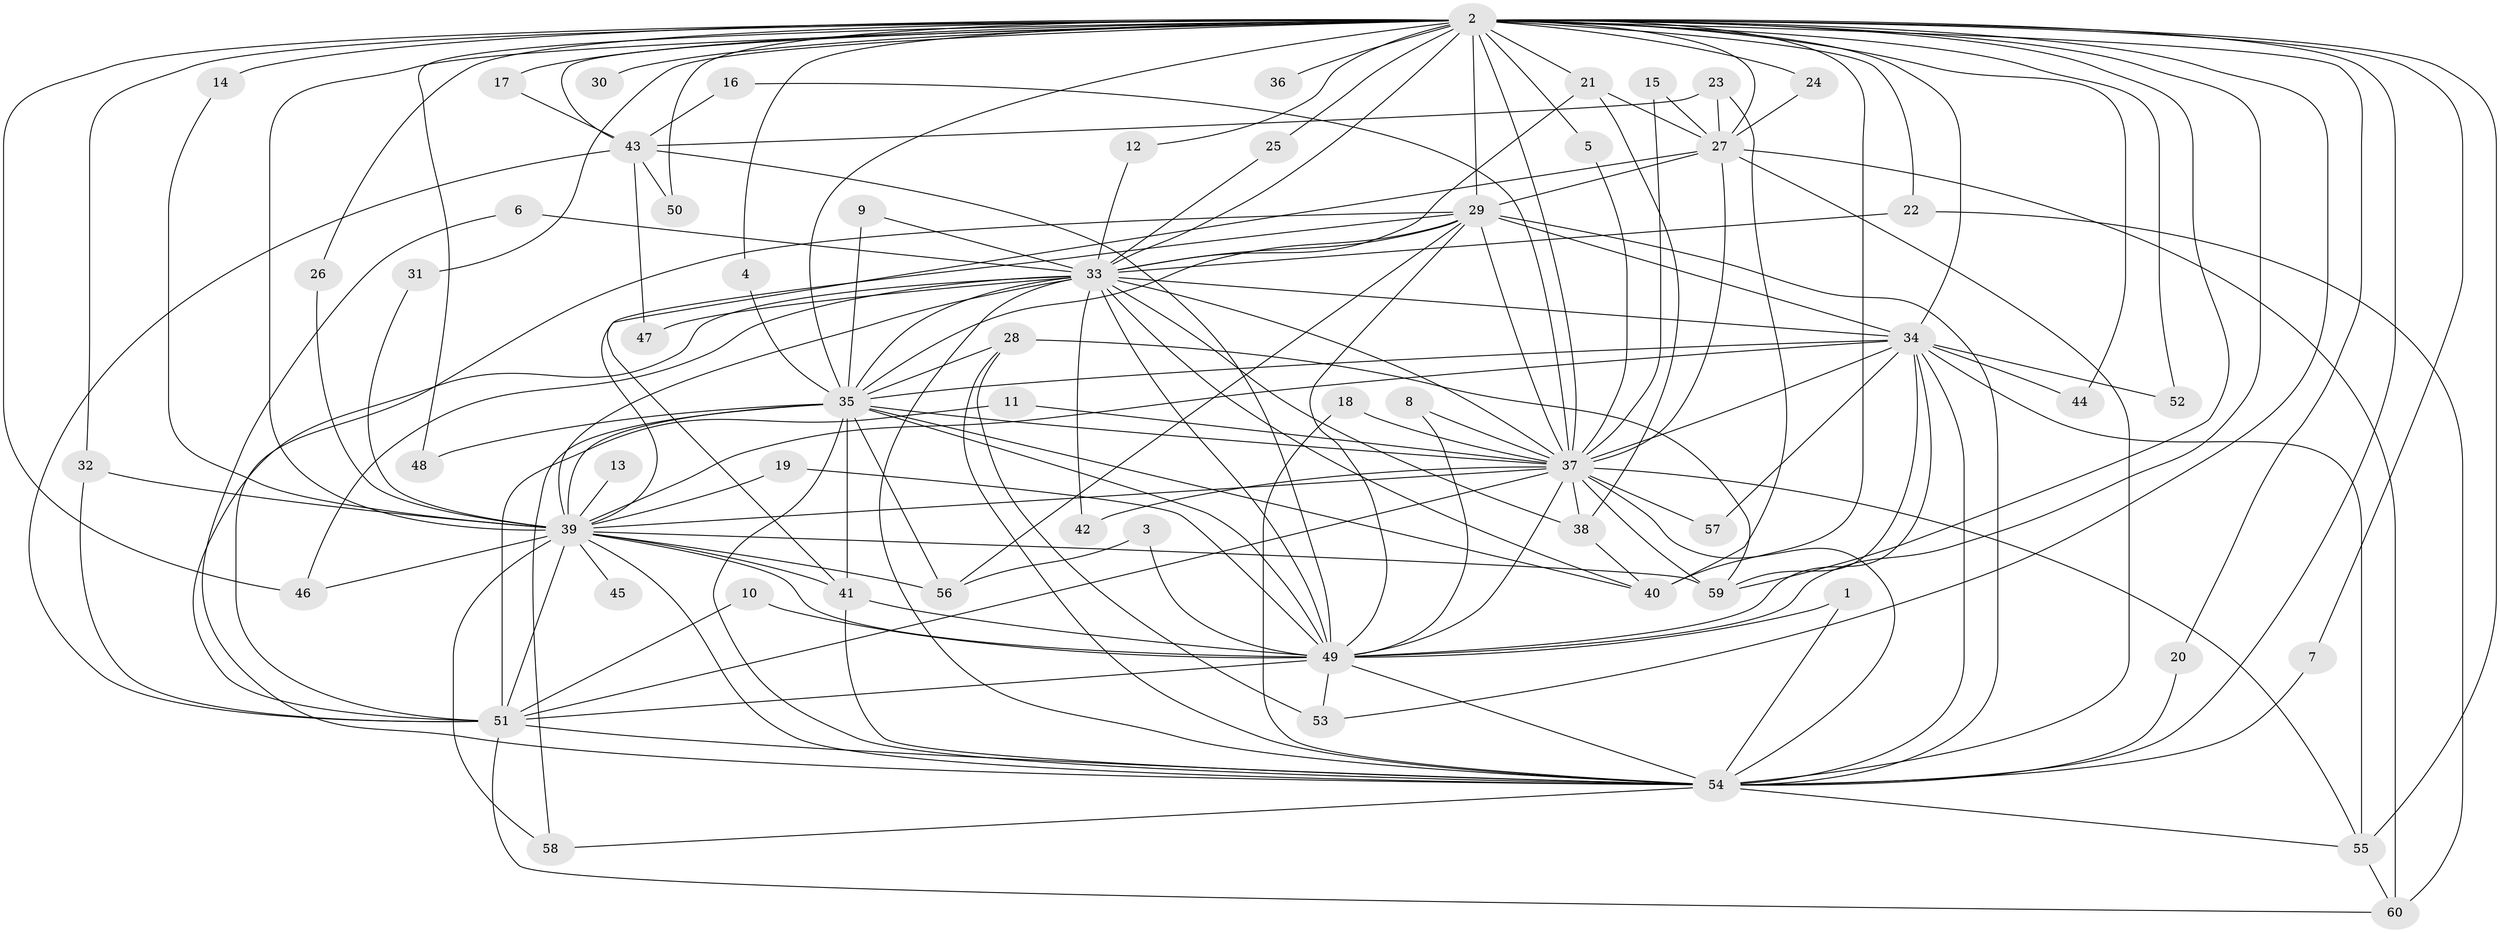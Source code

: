 // original degree distribution, {30: 0.00847457627118644, 26: 0.00847457627118644, 25: 0.00847457627118644, 16: 0.00847457627118644, 28: 0.00847457627118644, 21: 0.01694915254237288, 19: 0.00847457627118644, 13: 0.00847457627118644, 27: 0.00847457627118644, 2: 0.5677966101694916, 3: 0.2033898305084746, 7: 0.01694915254237288, 6: 0.00847457627118644, 4: 0.0847457627118644, 10: 0.01694915254237288, 5: 0.01694915254237288}
// Generated by graph-tools (version 1.1) at 2025/25/03/09/25 03:25:53]
// undirected, 60 vertices, 161 edges
graph export_dot {
graph [start="1"]
  node [color=gray90,style=filled];
  1;
  2;
  3;
  4;
  5;
  6;
  7;
  8;
  9;
  10;
  11;
  12;
  13;
  14;
  15;
  16;
  17;
  18;
  19;
  20;
  21;
  22;
  23;
  24;
  25;
  26;
  27;
  28;
  29;
  30;
  31;
  32;
  33;
  34;
  35;
  36;
  37;
  38;
  39;
  40;
  41;
  42;
  43;
  44;
  45;
  46;
  47;
  48;
  49;
  50;
  51;
  52;
  53;
  54;
  55;
  56;
  57;
  58;
  59;
  60;
  1 -- 49 [weight=1.0];
  1 -- 54 [weight=1.0];
  2 -- 4 [weight=1.0];
  2 -- 5 [weight=1.0];
  2 -- 7 [weight=1.0];
  2 -- 12 [weight=1.0];
  2 -- 14 [weight=3.0];
  2 -- 17 [weight=1.0];
  2 -- 20 [weight=1.0];
  2 -- 21 [weight=2.0];
  2 -- 22 [weight=1.0];
  2 -- 24 [weight=1.0];
  2 -- 25 [weight=1.0];
  2 -- 26 [weight=1.0];
  2 -- 27 [weight=1.0];
  2 -- 29 [weight=2.0];
  2 -- 30 [weight=2.0];
  2 -- 31 [weight=1.0];
  2 -- 32 [weight=1.0];
  2 -- 33 [weight=2.0];
  2 -- 34 [weight=2.0];
  2 -- 35 [weight=2.0];
  2 -- 36 [weight=2.0];
  2 -- 37 [weight=3.0];
  2 -- 39 [weight=2.0];
  2 -- 40 [weight=3.0];
  2 -- 43 [weight=2.0];
  2 -- 44 [weight=1.0];
  2 -- 46 [weight=1.0];
  2 -- 48 [weight=1.0];
  2 -- 49 [weight=2.0];
  2 -- 50 [weight=1.0];
  2 -- 52 [weight=1.0];
  2 -- 53 [weight=1.0];
  2 -- 54 [weight=2.0];
  2 -- 55 [weight=2.0];
  2 -- 59 [weight=1.0];
  3 -- 49 [weight=1.0];
  3 -- 56 [weight=1.0];
  4 -- 35 [weight=1.0];
  5 -- 37 [weight=1.0];
  6 -- 33 [weight=1.0];
  6 -- 54 [weight=1.0];
  7 -- 54 [weight=1.0];
  8 -- 37 [weight=1.0];
  8 -- 49 [weight=1.0];
  9 -- 33 [weight=1.0];
  9 -- 35 [weight=1.0];
  10 -- 49 [weight=1.0];
  10 -- 51 [weight=1.0];
  11 -- 37 [weight=1.0];
  11 -- 51 [weight=1.0];
  12 -- 33 [weight=1.0];
  13 -- 39 [weight=1.0];
  14 -- 39 [weight=1.0];
  15 -- 27 [weight=1.0];
  15 -- 37 [weight=1.0];
  16 -- 37 [weight=1.0];
  16 -- 43 [weight=1.0];
  17 -- 43 [weight=1.0];
  18 -- 37 [weight=1.0];
  18 -- 54 [weight=1.0];
  19 -- 39 [weight=1.0];
  19 -- 49 [weight=1.0];
  20 -- 54 [weight=1.0];
  21 -- 27 [weight=1.0];
  21 -- 33 [weight=1.0];
  21 -- 38 [weight=1.0];
  22 -- 33 [weight=1.0];
  22 -- 60 [weight=1.0];
  23 -- 27 [weight=2.0];
  23 -- 40 [weight=1.0];
  23 -- 43 [weight=1.0];
  24 -- 27 [weight=1.0];
  25 -- 33 [weight=1.0];
  26 -- 39 [weight=1.0];
  27 -- 29 [weight=1.0];
  27 -- 37 [weight=1.0];
  27 -- 41 [weight=1.0];
  27 -- 54 [weight=1.0];
  27 -- 60 [weight=1.0];
  28 -- 35 [weight=1.0];
  28 -- 53 [weight=2.0];
  28 -- 54 [weight=3.0];
  28 -- 59 [weight=1.0];
  29 -- 33 [weight=1.0];
  29 -- 34 [weight=1.0];
  29 -- 35 [weight=1.0];
  29 -- 37 [weight=2.0];
  29 -- 39 [weight=1.0];
  29 -- 49 [weight=1.0];
  29 -- 51 [weight=1.0];
  29 -- 54 [weight=2.0];
  29 -- 56 [weight=1.0];
  31 -- 39 [weight=1.0];
  32 -- 39 [weight=1.0];
  32 -- 51 [weight=1.0];
  33 -- 34 [weight=2.0];
  33 -- 35 [weight=1.0];
  33 -- 37 [weight=2.0];
  33 -- 38 [weight=1.0];
  33 -- 39 [weight=2.0];
  33 -- 40 [weight=1.0];
  33 -- 42 [weight=1.0];
  33 -- 46 [weight=1.0];
  33 -- 47 [weight=1.0];
  33 -- 49 [weight=2.0];
  33 -- 51 [weight=1.0];
  33 -- 54 [weight=1.0];
  34 -- 35 [weight=2.0];
  34 -- 37 [weight=1.0];
  34 -- 39 [weight=1.0];
  34 -- 44 [weight=1.0];
  34 -- 49 [weight=2.0];
  34 -- 52 [weight=1.0];
  34 -- 54 [weight=1.0];
  34 -- 55 [weight=1.0];
  34 -- 57 [weight=1.0];
  34 -- 59 [weight=1.0];
  35 -- 37 [weight=1.0];
  35 -- 39 [weight=2.0];
  35 -- 40 [weight=1.0];
  35 -- 41 [weight=1.0];
  35 -- 48 [weight=1.0];
  35 -- 49 [weight=2.0];
  35 -- 54 [weight=1.0];
  35 -- 56 [weight=1.0];
  35 -- 58 [weight=1.0];
  37 -- 38 [weight=1.0];
  37 -- 39 [weight=2.0];
  37 -- 42 [weight=1.0];
  37 -- 49 [weight=1.0];
  37 -- 51 [weight=1.0];
  37 -- 54 [weight=2.0];
  37 -- 55 [weight=2.0];
  37 -- 57 [weight=1.0];
  37 -- 59 [weight=1.0];
  38 -- 40 [weight=1.0];
  39 -- 41 [weight=1.0];
  39 -- 45 [weight=1.0];
  39 -- 46 [weight=1.0];
  39 -- 49 [weight=1.0];
  39 -- 51 [weight=1.0];
  39 -- 54 [weight=1.0];
  39 -- 56 [weight=1.0];
  39 -- 58 [weight=1.0];
  39 -- 59 [weight=1.0];
  41 -- 49 [weight=1.0];
  41 -- 54 [weight=1.0];
  43 -- 47 [weight=1.0];
  43 -- 49 [weight=1.0];
  43 -- 50 [weight=1.0];
  43 -- 51 [weight=1.0];
  49 -- 51 [weight=1.0];
  49 -- 53 [weight=1.0];
  49 -- 54 [weight=1.0];
  51 -- 54 [weight=1.0];
  51 -- 60 [weight=1.0];
  54 -- 55 [weight=1.0];
  54 -- 58 [weight=1.0];
  55 -- 60 [weight=1.0];
}
